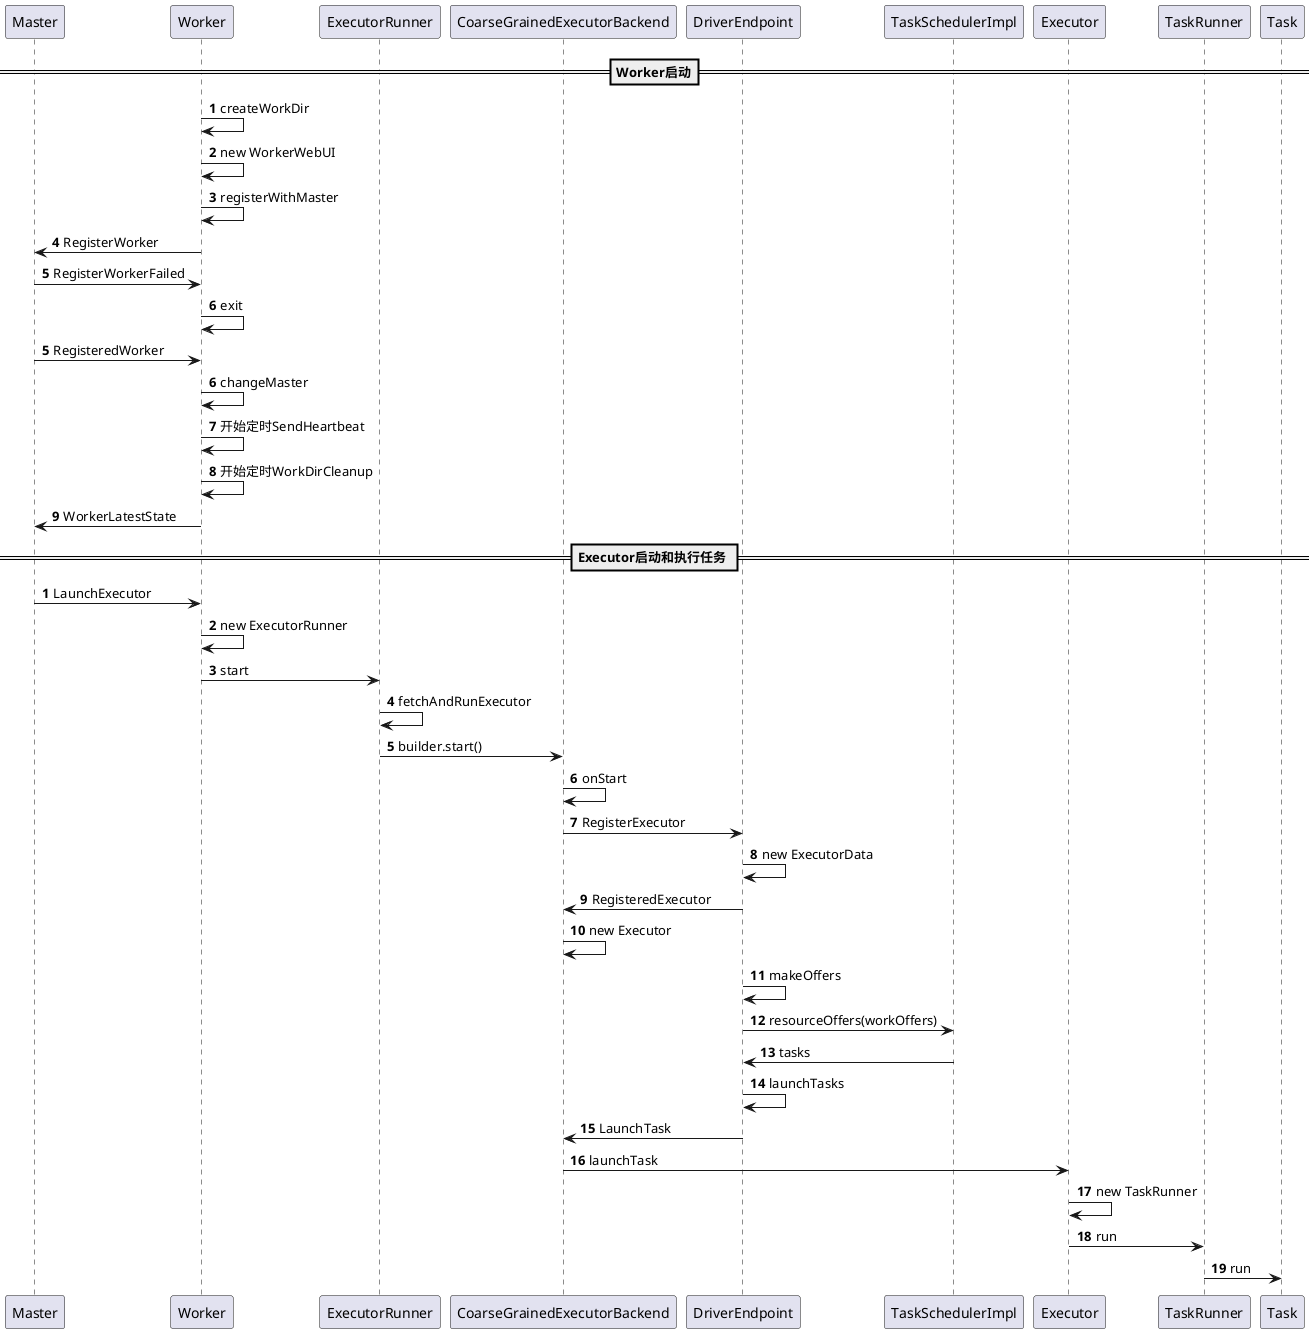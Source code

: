 @startuml
participant Master
participant Worker
participant ExecutorRunner
participant CoarseGrainedExecutorBackend
participant DriverEndpoint
participant TaskSchedulerImpl
participant Executor
participant TaskRunner
participant Task


==Worker启动==
autonumber
Worker -> Worker:createWorkDir
Worker -> Worker:new WorkerWebUI
Worker -> Worker:registerWithMaster
Worker -> Master:RegisterWorker
Master -> Worker:RegisterWorkerFailed
Worker -> Worker:exit
autonumber stop
autonumber 5
Master -> Worker:RegisteredWorker
Worker -> Worker:changeMaster
Worker -> Worker:开始定时SendHeartbeat
Worker -> Worker:开始定时WorkDirCleanup
Worker -> Master:WorkerLatestState
autonumber stop

==Executor启动和执行任务 ==
autonumber
Master -> Worker:LaunchExecutor
Worker -> Worker:new ExecutorRunner
Worker -> ExecutorRunner:start
ExecutorRunner -> ExecutorRunner:fetchAndRunExecutor
ExecutorRunner -> CoarseGrainedExecutorBackend:builder.start()
CoarseGrainedExecutorBackend -> CoarseGrainedExecutorBackend:onStart
CoarseGrainedExecutorBackend -> DriverEndpoint:RegisterExecutor
DriverEndpoint -> DriverEndpoint:new ExecutorData
DriverEndpoint -> CoarseGrainedExecutorBackend:RegisteredExecutor
CoarseGrainedExecutorBackend -> CoarseGrainedExecutorBackend:new Executor
DriverEndpoint -> DriverEndpoint:makeOffers
DriverEndpoint -> TaskSchedulerImpl:resourceOffers(workOffers)
TaskSchedulerImpl -> DriverEndpoint:tasks
DriverEndpoint -> DriverEndpoint:launchTasks
DriverEndpoint -> CoarseGrainedExecutorBackend:LaunchTask
CoarseGrainedExecutorBackend -> Executor:launchTask
Executor -> Executor:new TaskRunner
Executor -> TaskRunner:run
TaskRunner -> Task:run
autonumber stop
@enduml